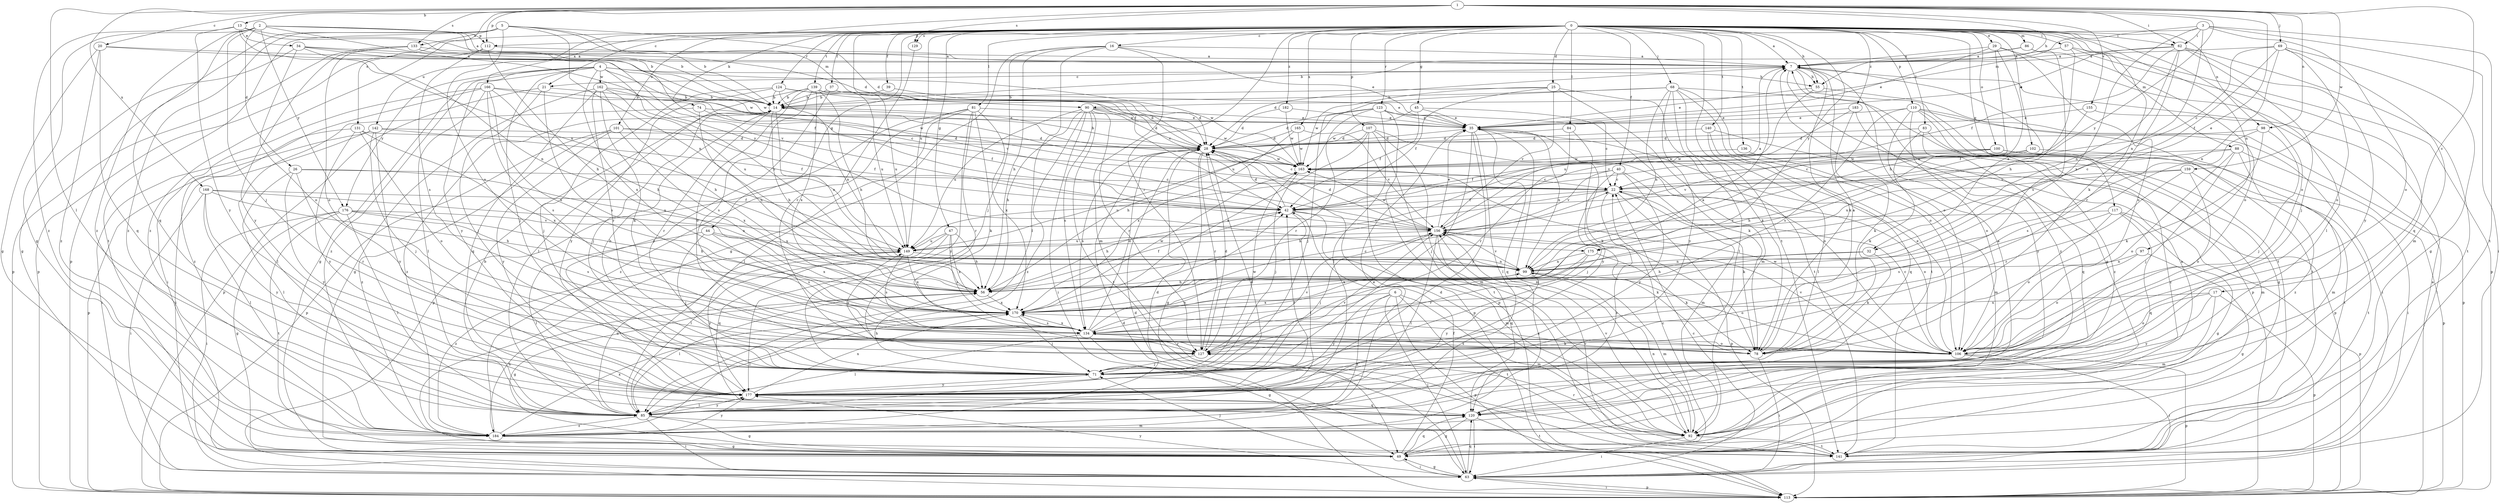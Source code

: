 strict digraph  {
0;
1;
2;
3;
4;
5;
6;
7;
13;
14;
16;
17;
20;
21;
22;
25;
26;
28;
29;
32;
34;
35;
37;
39;
40;
42;
44;
45;
47;
49;
55;
56;
57;
62;
63;
68;
69;
71;
74;
78;
81;
83;
84;
85;
86;
88;
90;
92;
97;
98;
99;
100;
101;
102;
106;
107;
110;
112;
113;
117;
120;
123;
124;
127;
129;
131;
133;
134;
136;
139;
140;
141;
142;
149;
155;
156;
159;
162;
163;
165;
166;
168;
170;
175;
176;
177;
182;
183;
184;
0 -> 7  [label=a];
0 -> 16  [label=c];
0 -> 25  [label=d];
0 -> 29  [label=e];
0 -> 37  [label=f];
0 -> 39  [label=f];
0 -> 40  [label=f];
0 -> 42  [label=f];
0 -> 44  [label=g];
0 -> 45  [label=g];
0 -> 47  [label=g];
0 -> 55  [label=h];
0 -> 57  [label=i];
0 -> 62  [label=i];
0 -> 68  [label=j];
0 -> 74  [label=k];
0 -> 78  [label=k];
0 -> 81  [label=l];
0 -> 83  [label=l];
0 -> 84  [label=l];
0 -> 86  [label=m];
0 -> 88  [label=m];
0 -> 97  [label=n];
0 -> 98  [label=n];
0 -> 100  [label=o];
0 -> 101  [label=o];
0 -> 102  [label=o];
0 -> 106  [label=o];
0 -> 107  [label=p];
0 -> 110  [label=p];
0 -> 117  [label=q];
0 -> 123  [label=r];
0 -> 124  [label=r];
0 -> 127  [label=r];
0 -> 129  [label=s];
0 -> 136  [label=t];
0 -> 139  [label=t];
0 -> 140  [label=t];
0 -> 141  [label=t];
0 -> 142  [label=u];
0 -> 149  [label=u];
0 -> 165  [label=x];
0 -> 166  [label=x];
0 -> 175  [label=y];
0 -> 182  [label=z];
0 -> 183  [label=z];
0 -> 184  [label=z];
1 -> 13  [label=b];
1 -> 17  [label=c];
1 -> 20  [label=c];
1 -> 21  [label=c];
1 -> 32  [label=e];
1 -> 55  [label=h];
1 -> 62  [label=i];
1 -> 69  [label=j];
1 -> 85  [label=l];
1 -> 98  [label=n];
1 -> 112  [label=p];
1 -> 129  [label=s];
1 -> 131  [label=s];
1 -> 133  [label=s];
1 -> 155  [label=v];
1 -> 159  [label=w];
1 -> 168  [label=x];
1 -> 175  [label=y];
2 -> 14  [label=b];
2 -> 26  [label=d];
2 -> 28  [label=d];
2 -> 49  [label=g];
2 -> 71  [label=j];
2 -> 112  [label=p];
2 -> 120  [label=q];
2 -> 175  [label=y];
2 -> 176  [label=y];
2 -> 184  [label=z];
3 -> 62  [label=i];
3 -> 63  [label=i];
3 -> 90  [label=m];
3 -> 99  [label=n];
3 -> 106  [label=o];
3 -> 112  [label=p];
3 -> 141  [label=t];
3 -> 170  [label=x];
4 -> 49  [label=g];
4 -> 55  [label=h];
4 -> 71  [label=j];
4 -> 99  [label=n];
4 -> 156  [label=v];
4 -> 162  [label=w];
4 -> 163  [label=w];
4 -> 170  [label=x];
4 -> 176  [label=y];
4 -> 177  [label=y];
4 -> 184  [label=z];
5 -> 14  [label=b];
5 -> 28  [label=d];
5 -> 90  [label=m];
5 -> 99  [label=n];
5 -> 113  [label=p];
5 -> 133  [label=s];
5 -> 134  [label=s];
5 -> 141  [label=t];
5 -> 184  [label=z];
6 -> 63  [label=i];
6 -> 92  [label=m];
6 -> 113  [label=p];
6 -> 141  [label=t];
6 -> 170  [label=x];
6 -> 177  [label=y];
6 -> 184  [label=z];
7 -> 21  [label=c];
7 -> 28  [label=d];
7 -> 32  [label=e];
7 -> 49  [label=g];
7 -> 55  [label=h];
7 -> 78  [label=k];
7 -> 106  [label=o];
7 -> 141  [label=t];
13 -> 7  [label=a];
13 -> 14  [label=b];
13 -> 34  [label=e];
13 -> 149  [label=u];
13 -> 177  [label=y];
13 -> 184  [label=z];
14 -> 35  [label=e];
14 -> 56  [label=h];
14 -> 71  [label=j];
14 -> 99  [label=n];
14 -> 127  [label=r];
14 -> 184  [label=z];
16 -> 7  [label=a];
16 -> 35  [label=e];
16 -> 49  [label=g];
16 -> 56  [label=h];
16 -> 71  [label=j];
16 -> 85  [label=l];
16 -> 92  [label=m];
17 -> 92  [label=m];
17 -> 106  [label=o];
17 -> 113  [label=p];
17 -> 170  [label=x];
17 -> 177  [label=y];
20 -> 7  [label=a];
20 -> 49  [label=g];
20 -> 120  [label=q];
20 -> 163  [label=w];
20 -> 184  [label=z];
21 -> 14  [label=b];
21 -> 71  [label=j];
21 -> 113  [label=p];
21 -> 134  [label=s];
22 -> 42  [label=f];
22 -> 56  [label=h];
22 -> 78  [label=k];
22 -> 106  [label=o];
22 -> 113  [label=p];
22 -> 184  [label=z];
25 -> 14  [label=b];
25 -> 42  [label=f];
25 -> 92  [label=m];
25 -> 141  [label=t];
25 -> 156  [label=v];
25 -> 163  [label=w];
26 -> 22  [label=c];
26 -> 85  [label=l];
26 -> 127  [label=r];
26 -> 149  [label=u];
26 -> 177  [label=y];
28 -> 14  [label=b];
28 -> 22  [label=c];
28 -> 49  [label=g];
28 -> 127  [label=r];
28 -> 134  [label=s];
28 -> 163  [label=w];
29 -> 7  [label=a];
29 -> 35  [label=e];
29 -> 56  [label=h];
29 -> 85  [label=l];
29 -> 99  [label=n];
29 -> 106  [label=o];
32 -> 56  [label=h];
32 -> 78  [label=k];
32 -> 99  [label=n];
34 -> 7  [label=a];
34 -> 49  [label=g];
34 -> 99  [label=n];
34 -> 106  [label=o];
34 -> 156  [label=v];
34 -> 163  [label=w];
35 -> 28  [label=d];
35 -> 71  [label=j];
35 -> 78  [label=k];
35 -> 85  [label=l];
35 -> 92  [label=m];
35 -> 99  [label=n];
35 -> 120  [label=q];
35 -> 177  [label=y];
37 -> 14  [label=b];
37 -> 149  [label=u];
37 -> 177  [label=y];
39 -> 14  [label=b];
39 -> 28  [label=d];
40 -> 22  [label=c];
40 -> 71  [label=j];
40 -> 92  [label=m];
40 -> 149  [label=u];
40 -> 156  [label=v];
40 -> 177  [label=y];
42 -> 28  [label=d];
42 -> 56  [label=h];
42 -> 85  [label=l];
42 -> 92  [label=m];
42 -> 156  [label=v];
44 -> 71  [label=j];
44 -> 85  [label=l];
44 -> 134  [label=s];
44 -> 149  [label=u];
44 -> 170  [label=x];
45 -> 35  [label=e];
45 -> 42  [label=f];
45 -> 78  [label=k];
45 -> 163  [label=w];
47 -> 56  [label=h];
47 -> 85  [label=l];
47 -> 120  [label=q];
47 -> 134  [label=s];
47 -> 149  [label=u];
47 -> 170  [label=x];
49 -> 7  [label=a];
49 -> 22  [label=c];
49 -> 42  [label=f];
49 -> 63  [label=i];
49 -> 71  [label=j];
49 -> 120  [label=q];
55 -> 35  [label=e];
55 -> 141  [label=t];
55 -> 149  [label=u];
56 -> 42  [label=f];
56 -> 49  [label=g];
56 -> 85  [label=l];
56 -> 170  [label=x];
57 -> 7  [label=a];
57 -> 56  [label=h];
57 -> 113  [label=p];
57 -> 120  [label=q];
62 -> 7  [label=a];
62 -> 35  [label=e];
62 -> 42  [label=f];
62 -> 71  [label=j];
62 -> 99  [label=n];
62 -> 127  [label=r];
62 -> 141  [label=t];
62 -> 177  [label=y];
63 -> 22  [label=c];
63 -> 28  [label=d];
63 -> 49  [label=g];
63 -> 113  [label=p];
63 -> 120  [label=q];
63 -> 177  [label=y];
68 -> 14  [label=b];
68 -> 78  [label=k];
68 -> 85  [label=l];
68 -> 99  [label=n];
68 -> 106  [label=o];
68 -> 113  [label=p];
68 -> 141  [label=t];
68 -> 149  [label=u];
68 -> 177  [label=y];
69 -> 7  [label=a];
69 -> 22  [label=c];
69 -> 42  [label=f];
69 -> 49  [label=g];
69 -> 92  [label=m];
69 -> 99  [label=n];
69 -> 106  [label=o];
71 -> 14  [label=b];
71 -> 56  [label=h];
71 -> 156  [label=v];
71 -> 163  [label=w];
71 -> 177  [label=y];
74 -> 35  [label=e];
74 -> 42  [label=f];
74 -> 56  [label=h];
74 -> 85  [label=l];
78 -> 7  [label=a];
78 -> 63  [label=i];
78 -> 134  [label=s];
78 -> 149  [label=u];
78 -> 170  [label=x];
81 -> 35  [label=e];
81 -> 78  [label=k];
81 -> 85  [label=l];
81 -> 113  [label=p];
81 -> 127  [label=r];
81 -> 170  [label=x];
81 -> 177  [label=y];
81 -> 184  [label=z];
83 -> 28  [label=d];
83 -> 78  [label=k];
83 -> 120  [label=q];
83 -> 184  [label=z];
84 -> 28  [label=d];
84 -> 127  [label=r];
84 -> 177  [label=y];
85 -> 14  [label=b];
85 -> 28  [label=d];
85 -> 49  [label=g];
85 -> 63  [label=i];
85 -> 92  [label=m];
85 -> 149  [label=u];
85 -> 177  [label=y];
85 -> 184  [label=z];
86 -> 7  [label=a];
86 -> 14  [label=b];
86 -> 106  [label=o];
86 -> 134  [label=s];
88 -> 22  [label=c];
88 -> 71  [label=j];
88 -> 106  [label=o];
88 -> 113  [label=p];
88 -> 163  [label=w];
88 -> 184  [label=z];
90 -> 28  [label=d];
90 -> 35  [label=e];
90 -> 56  [label=h];
90 -> 63  [label=i];
90 -> 127  [label=r];
90 -> 134  [label=s];
90 -> 141  [label=t];
90 -> 149  [label=u];
90 -> 163  [label=w];
90 -> 184  [label=z];
92 -> 28  [label=d];
92 -> 63  [label=i];
92 -> 99  [label=n];
92 -> 127  [label=r];
92 -> 141  [label=t];
92 -> 156  [label=v];
97 -> 49  [label=g];
97 -> 99  [label=n];
97 -> 106  [label=o];
98 -> 28  [label=d];
98 -> 71  [label=j];
98 -> 78  [label=k];
98 -> 134  [label=s];
99 -> 56  [label=h];
99 -> 92  [label=m];
99 -> 106  [label=o];
99 -> 156  [label=v];
99 -> 177  [label=y];
100 -> 42  [label=f];
100 -> 63  [label=i];
100 -> 92  [label=m];
100 -> 141  [label=t];
100 -> 156  [label=v];
100 -> 163  [label=w];
101 -> 28  [label=d];
101 -> 42  [label=f];
101 -> 113  [label=p];
101 -> 170  [label=x];
101 -> 177  [label=y];
101 -> 184  [label=z];
102 -> 22  [label=c];
102 -> 56  [label=h];
102 -> 92  [label=m];
102 -> 163  [label=w];
106 -> 22  [label=c];
106 -> 35  [label=e];
106 -> 63  [label=i];
106 -> 113  [label=p];
106 -> 156  [label=v];
106 -> 163  [label=w];
107 -> 28  [label=d];
107 -> 56  [label=h];
107 -> 92  [label=m];
107 -> 106  [label=o];
107 -> 113  [label=p];
107 -> 141  [label=t];
107 -> 170  [label=x];
110 -> 35  [label=e];
110 -> 49  [label=g];
110 -> 63  [label=i];
110 -> 106  [label=o];
110 -> 113  [label=p];
110 -> 134  [label=s];
110 -> 177  [label=y];
110 -> 184  [label=z];
112 -> 7  [label=a];
112 -> 56  [label=h];
112 -> 113  [label=p];
112 -> 134  [label=s];
113 -> 7  [label=a];
113 -> 28  [label=d];
113 -> 63  [label=i];
117 -> 49  [label=g];
117 -> 106  [label=o];
117 -> 113  [label=p];
117 -> 120  [label=q];
117 -> 134  [label=s];
117 -> 156  [label=v];
120 -> 7  [label=a];
120 -> 49  [label=g];
120 -> 63  [label=i];
120 -> 141  [label=t];
123 -> 22  [label=c];
123 -> 28  [label=d];
123 -> 35  [label=e];
123 -> 71  [label=j];
123 -> 85  [label=l];
123 -> 113  [label=p];
123 -> 127  [label=r];
124 -> 14  [label=b];
124 -> 22  [label=c];
124 -> 28  [label=d];
124 -> 71  [label=j];
124 -> 99  [label=n];
124 -> 177  [label=y];
127 -> 28  [label=d];
127 -> 71  [label=j];
127 -> 156  [label=v];
129 -> 127  [label=r];
131 -> 28  [label=d];
131 -> 63  [label=i];
131 -> 106  [label=o];
131 -> 170  [label=x];
131 -> 177  [label=y];
133 -> 7  [label=a];
133 -> 42  [label=f];
133 -> 106  [label=o];
133 -> 113  [label=p];
133 -> 177  [label=y];
134 -> 7  [label=a];
134 -> 28  [label=d];
134 -> 49  [label=g];
134 -> 78  [label=k];
134 -> 85  [label=l];
134 -> 99  [label=n];
134 -> 106  [label=o];
134 -> 127  [label=r];
134 -> 170  [label=x];
136 -> 92  [label=m];
136 -> 163  [label=w];
139 -> 14  [label=b];
139 -> 35  [label=e];
139 -> 56  [label=h];
139 -> 85  [label=l];
139 -> 106  [label=o];
139 -> 134  [label=s];
139 -> 149  [label=u];
139 -> 170  [label=x];
140 -> 28  [label=d];
140 -> 85  [label=l];
140 -> 113  [label=p];
140 -> 120  [label=q];
141 -> 156  [label=v];
142 -> 28  [label=d];
142 -> 42  [label=f];
142 -> 63  [label=i];
142 -> 71  [label=j];
142 -> 113  [label=p];
142 -> 177  [label=y];
149 -> 99  [label=n];
149 -> 134  [label=s];
149 -> 170  [label=x];
149 -> 177  [label=y];
149 -> 184  [label=z];
155 -> 35  [label=e];
155 -> 42  [label=f];
155 -> 63  [label=i];
156 -> 7  [label=a];
156 -> 28  [label=d];
156 -> 35  [label=e];
156 -> 71  [label=j];
156 -> 78  [label=k];
156 -> 85  [label=l];
156 -> 120  [label=q];
156 -> 149  [label=u];
156 -> 163  [label=w];
159 -> 22  [label=c];
159 -> 106  [label=o];
159 -> 127  [label=r];
159 -> 141  [label=t];
159 -> 149  [label=u];
162 -> 14  [label=b];
162 -> 49  [label=g];
162 -> 56  [label=h];
162 -> 78  [label=k];
162 -> 120  [label=q];
162 -> 127  [label=r];
162 -> 149  [label=u];
162 -> 163  [label=w];
163 -> 22  [label=c];
163 -> 71  [label=j];
165 -> 28  [label=d];
165 -> 156  [label=v];
165 -> 163  [label=w];
165 -> 170  [label=x];
166 -> 14  [label=b];
166 -> 22  [label=c];
166 -> 56  [label=h];
166 -> 63  [label=i];
166 -> 85  [label=l];
166 -> 134  [label=s];
166 -> 170  [label=x];
166 -> 184  [label=z];
168 -> 42  [label=f];
168 -> 56  [label=h];
168 -> 63  [label=i];
168 -> 85  [label=l];
168 -> 99  [label=n];
168 -> 177  [label=y];
170 -> 22  [label=c];
170 -> 42  [label=f];
170 -> 71  [label=j];
170 -> 85  [label=l];
170 -> 134  [label=s];
170 -> 163  [label=w];
175 -> 78  [label=k];
175 -> 99  [label=n];
175 -> 127  [label=r];
175 -> 170  [label=x];
176 -> 49  [label=g];
176 -> 56  [label=h];
176 -> 63  [label=i];
176 -> 85  [label=l];
176 -> 134  [label=s];
176 -> 141  [label=t];
176 -> 156  [label=v];
177 -> 42  [label=f];
177 -> 85  [label=l];
177 -> 120  [label=q];
177 -> 170  [label=x];
182 -> 28  [label=d];
182 -> 35  [label=e];
182 -> 163  [label=w];
183 -> 35  [label=e];
183 -> 78  [label=k];
183 -> 156  [label=v];
183 -> 177  [label=y];
184 -> 28  [label=d];
184 -> 35  [label=e];
184 -> 49  [label=g];
184 -> 56  [label=h];
184 -> 170  [label=x];
184 -> 177  [label=y];
}
